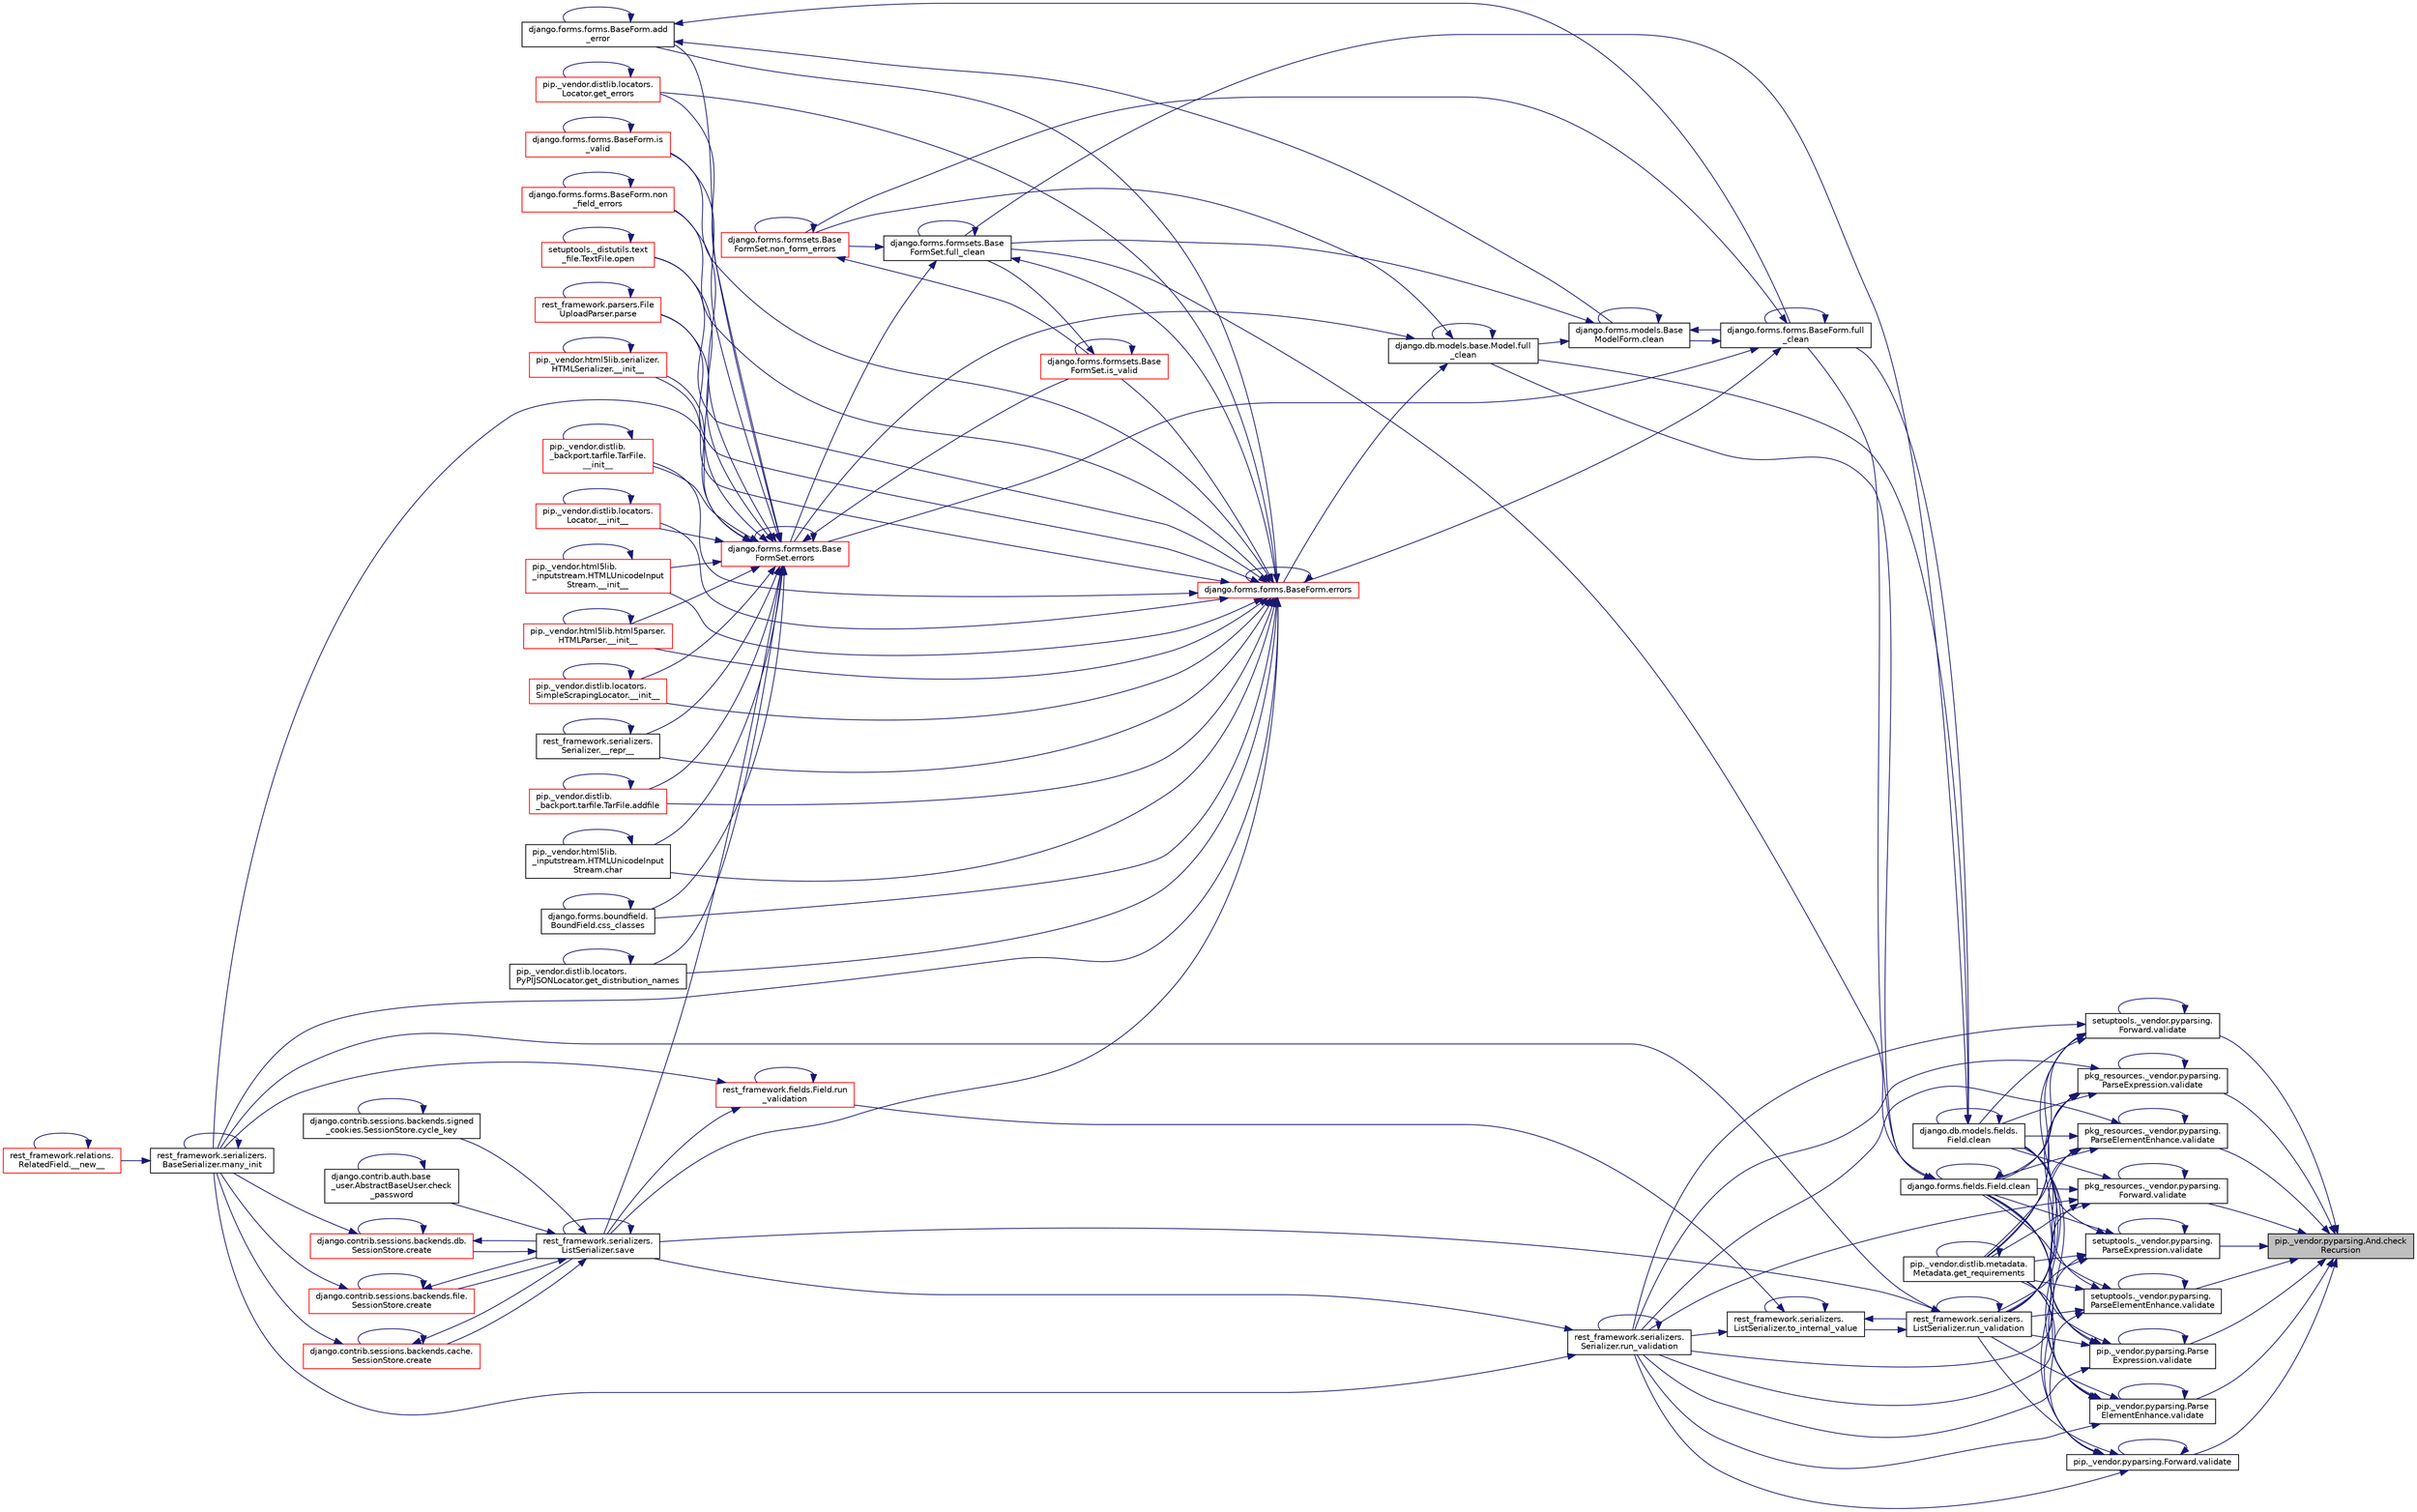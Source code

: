 digraph "pip._vendor.pyparsing.And.checkRecursion"
{
 // LATEX_PDF_SIZE
  edge [fontname="Helvetica",fontsize="10",labelfontname="Helvetica",labelfontsize="10"];
  node [fontname="Helvetica",fontsize="10",shape=record];
  rankdir="RL";
  Node1 [label="pip._vendor.pyparsing.And.check\lRecursion",height=0.2,width=0.4,color="black", fillcolor="grey75", style="filled", fontcolor="black",tooltip=" "];
  Node1 -> Node2 [dir="back",color="midnightblue",fontsize="10",style="solid",fontname="Helvetica"];
  Node2 [label="pkg_resources._vendor.pyparsing.\lParseExpression.validate",height=0.2,width=0.4,color="black", fillcolor="white", style="filled",URL="$d4/d3a/classpkg__resources_1_1__vendor_1_1pyparsing_1_1_parse_expression.html#a1b1f5c9a08dd00461b991465cc5e2fd6",tooltip=" "];
  Node2 -> Node3 [dir="back",color="midnightblue",fontsize="10",style="solid",fontname="Helvetica"];
  Node3 [label="django.forms.fields.Field.clean",height=0.2,width=0.4,color="black", fillcolor="white", style="filled",URL="$d2/d0d/classdjango_1_1forms_1_1fields_1_1_field.html#ac067d0195ef0f3a2c37b00ec6118c25a",tooltip=" "];
  Node3 -> Node3 [dir="back",color="midnightblue",fontsize="10",style="solid",fontname="Helvetica"];
  Node3 -> Node4 [dir="back",color="midnightblue",fontsize="10",style="solid",fontname="Helvetica"];
  Node4 [label="django.forms.forms.BaseForm.full\l_clean",height=0.2,width=0.4,color="black", fillcolor="white", style="filled",URL="$d8/d44/classdjango_1_1forms_1_1forms_1_1_base_form.html#acb359d947a031d78659b4d55addd67fc",tooltip=" "];
  Node4 -> Node5 [dir="back",color="midnightblue",fontsize="10",style="solid",fontname="Helvetica"];
  Node5 [label="django.forms.models.Base\lModelForm.clean",height=0.2,width=0.4,color="black", fillcolor="white", style="filled",URL="$d8/dd8/classdjango_1_1forms_1_1models_1_1_base_model_form.html#abbcddac6d29c87ce3f49fba983f5df0a",tooltip=" "];
  Node5 -> Node5 [dir="back",color="midnightblue",fontsize="10",style="solid",fontname="Helvetica"];
  Node5 -> Node4 [dir="back",color="midnightblue",fontsize="10",style="solid",fontname="Helvetica"];
  Node5 -> Node6 [dir="back",color="midnightblue",fontsize="10",style="solid",fontname="Helvetica"];
  Node6 [label="django.forms.formsets.Base\lFormSet.full_clean",height=0.2,width=0.4,color="black", fillcolor="white", style="filled",URL="$d5/d7f/classdjango_1_1forms_1_1formsets_1_1_base_form_set.html#ab85a836f8efaf3f794e9c34d427967f7",tooltip=" "];
  Node6 -> Node7 [dir="back",color="midnightblue",fontsize="10",style="solid",fontname="Helvetica"];
  Node7 [label="django.forms.forms.BaseForm.errors",height=0.2,width=0.4,color="red", fillcolor="white", style="filled",URL="$d8/d44/classdjango_1_1forms_1_1forms_1_1_base_form.html#ad1f2f603258fa86762632a8c17fe5aa8",tooltip=" "];
  Node7 -> Node8 [dir="back",color="midnightblue",fontsize="10",style="solid",fontname="Helvetica"];
  Node8 [label="pip._vendor.html5lib.serializer.\lHTMLSerializer.__init__",height=0.2,width=0.4,color="red", fillcolor="white", style="filled",URL="$d1/d17/classpip_1_1__vendor_1_1html5lib_1_1serializer_1_1_h_t_m_l_serializer.html#ae1f820664d0ba0b48b7b321577f1e996",tooltip=" "];
  Node8 -> Node8 [dir="back",color="midnightblue",fontsize="10",style="solid",fontname="Helvetica"];
  Node7 -> Node143 [dir="back",color="midnightblue",fontsize="10",style="solid",fontname="Helvetica"];
  Node143 [label="pip._vendor.distlib.\l_backport.tarfile.TarFile.\l__init__",height=0.2,width=0.4,color="red", fillcolor="white", style="filled",URL="$d7/d1d/classpip_1_1__vendor_1_1distlib_1_1__backport_1_1tarfile_1_1_tar_file.html#a1dda6d9be63b3ae8186ae388015c11ff",tooltip=" "];
  Node143 -> Node143 [dir="back",color="midnightblue",fontsize="10",style="solid",fontname="Helvetica"];
  Node7 -> Node144 [dir="back",color="midnightblue",fontsize="10",style="solid",fontname="Helvetica"];
  Node144 [label="pip._vendor.distlib.locators.\lLocator.__init__",height=0.2,width=0.4,color="red", fillcolor="white", style="filled",URL="$df/dda/classpip_1_1__vendor_1_1distlib_1_1locators_1_1_locator.html#af37665238a4ad058e6b2e4d6b77d0ffc",tooltip=" "];
  Node144 -> Node144 [dir="back",color="midnightblue",fontsize="10",style="solid",fontname="Helvetica"];
  Node7 -> Node85 [dir="back",color="midnightblue",fontsize="10",style="solid",fontname="Helvetica"];
  Node85 [label="pip._vendor.html5lib.\l_inputstream.HTMLUnicodeInput\lStream.__init__",height=0.2,width=0.4,color="red", fillcolor="white", style="filled",URL="$de/dab/classpip_1_1__vendor_1_1html5lib_1_1__inputstream_1_1_h_t_m_l_unicode_input_stream.html#aae329b9a8ec6d32fbe6de851cf40357c",tooltip=" "];
  Node85 -> Node85 [dir="back",color="midnightblue",fontsize="10",style="solid",fontname="Helvetica"];
  Node7 -> Node87 [dir="back",color="midnightblue",fontsize="10",style="solid",fontname="Helvetica"];
  Node87 [label="pip._vendor.html5lib.html5parser.\lHTMLParser.__init__",height=0.2,width=0.4,color="red", fillcolor="white", style="filled",URL="$dd/dcc/classpip_1_1__vendor_1_1html5lib_1_1html5parser_1_1_h_t_m_l_parser.html#ad9b0cd5d2f6a8f940f4efc6b6124c9be",tooltip=" "];
  Node87 -> Node87 [dir="back",color="midnightblue",fontsize="10",style="solid",fontname="Helvetica"];
  Node7 -> Node145 [dir="back",color="midnightblue",fontsize="10",style="solid",fontname="Helvetica"];
  Node145 [label="pip._vendor.distlib.locators.\lSimpleScrapingLocator.__init__",height=0.2,width=0.4,color="red", fillcolor="white", style="filled",URL="$d6/d82/classpip_1_1__vendor_1_1distlib_1_1locators_1_1_simple_scraping_locator.html#a7a4c50e47ae95046ff9f9da7aeb8a391",tooltip=" "];
  Node145 -> Node145 [dir="back",color="midnightblue",fontsize="10",style="solid",fontname="Helvetica"];
  Node7 -> Node146 [dir="back",color="midnightblue",fontsize="10",style="solid",fontname="Helvetica"];
  Node146 [label="rest_framework.serializers.\lSerializer.__repr__",height=0.2,width=0.4,color="black", fillcolor="white", style="filled",URL="$de/daf/classrest__framework_1_1serializers_1_1_serializer.html#aa4601d5e8fecc97212d2f753b9c44cc7",tooltip=" "];
  Node146 -> Node146 [dir="back",color="midnightblue",fontsize="10",style="solid",fontname="Helvetica"];
  Node7 -> Node147 [dir="back",color="midnightblue",fontsize="10",style="solid",fontname="Helvetica"];
  Node147 [label="django.forms.forms.BaseForm.add\l_error",height=0.2,width=0.4,color="black", fillcolor="white", style="filled",URL="$d8/d44/classdjango_1_1forms_1_1forms_1_1_base_form.html#acf2237ac07f8871141489ce1ae752f76",tooltip=" "];
  Node147 -> Node147 [dir="back",color="midnightblue",fontsize="10",style="solid",fontname="Helvetica"];
  Node147 -> Node5 [dir="back",color="midnightblue",fontsize="10",style="solid",fontname="Helvetica"];
  Node147 -> Node4 [dir="back",color="midnightblue",fontsize="10",style="solid",fontname="Helvetica"];
  Node7 -> Node148 [dir="back",color="midnightblue",fontsize="10",style="solid",fontname="Helvetica"];
  Node148 [label="pip._vendor.distlib.\l_backport.tarfile.TarFile.addfile",height=0.2,width=0.4,color="red", fillcolor="white", style="filled",URL="$d7/d1d/classpip_1_1__vendor_1_1distlib_1_1__backport_1_1tarfile_1_1_tar_file.html#a9f460122e2a988ec31b0e1a7a2d18244",tooltip=" "];
  Node148 -> Node148 [dir="back",color="midnightblue",fontsize="10",style="solid",fontname="Helvetica"];
  Node7 -> Node150 [dir="back",color="midnightblue",fontsize="10",style="solid",fontname="Helvetica"];
  Node150 [label="pip._vendor.html5lib.\l_inputstream.HTMLUnicodeInput\lStream.char",height=0.2,width=0.4,color="black", fillcolor="white", style="filled",URL="$de/dab/classpip_1_1__vendor_1_1html5lib_1_1__inputstream_1_1_h_t_m_l_unicode_input_stream.html#a6078d7bf2b9ee2304ba083f762440a83",tooltip=" "];
  Node150 -> Node150 [dir="back",color="midnightblue",fontsize="10",style="solid",fontname="Helvetica"];
  Node7 -> Node151 [dir="back",color="midnightblue",fontsize="10",style="solid",fontname="Helvetica"];
  Node151 [label="django.forms.boundfield.\lBoundField.css_classes",height=0.2,width=0.4,color="black", fillcolor="white", style="filled",URL="$da/d92/classdjango_1_1forms_1_1boundfield_1_1_bound_field.html#a957299f7e1f8b9f554188b9b670d0426",tooltip=" "];
  Node151 -> Node151 [dir="back",color="midnightblue",fontsize="10",style="solid",fontname="Helvetica"];
  Node7 -> Node7 [dir="back",color="midnightblue",fontsize="10",style="solid",fontname="Helvetica"];
  Node7 -> Node152 [dir="back",color="midnightblue",fontsize="10",style="solid",fontname="Helvetica"];
  Node152 [label="pip._vendor.distlib.locators.\lPyPIJSONLocator.get_distribution_names",height=0.2,width=0.4,color="black", fillcolor="white", style="filled",URL="$d1/d11/classpip_1_1__vendor_1_1distlib_1_1locators_1_1_py_p_i_j_s_o_n_locator.html#a2a74400546b1af992cc79ae780c014d9",tooltip=" "];
  Node152 -> Node152 [dir="back",color="midnightblue",fontsize="10",style="solid",fontname="Helvetica"];
  Node7 -> Node153 [dir="back",color="midnightblue",fontsize="10",style="solid",fontname="Helvetica"];
  Node153 [label="pip._vendor.distlib.locators.\lLocator.get_errors",height=0.2,width=0.4,color="red", fillcolor="white", style="filled",URL="$df/dda/classpip_1_1__vendor_1_1distlib_1_1locators_1_1_locator.html#a001dcda572c307fbc81dc17c1056df8a",tooltip=" "];
  Node153 -> Node153 [dir="back",color="midnightblue",fontsize="10",style="solid",fontname="Helvetica"];
  Node7 -> Node157 [dir="back",color="midnightblue",fontsize="10",style="solid",fontname="Helvetica"];
  Node157 [label="django.forms.forms.BaseForm.is\l_valid",height=0.2,width=0.4,color="red", fillcolor="white", style="filled",URL="$d8/d44/classdjango_1_1forms_1_1forms_1_1_base_form.html#a372b23ad4096720b6f27077eab1b0b89",tooltip=" "];
  Node157 -> Node157 [dir="back",color="midnightblue",fontsize="10",style="solid",fontname="Helvetica"];
  Node7 -> Node199 [dir="back",color="midnightblue",fontsize="10",style="solid",fontname="Helvetica"];
  Node199 [label="django.forms.formsets.Base\lFormSet.is_valid",height=0.2,width=0.4,color="red", fillcolor="white", style="filled",URL="$d5/d7f/classdjango_1_1forms_1_1formsets_1_1_base_form_set.html#ac556f386c1300678a3d58cbe8e9c7bef",tooltip=" "];
  Node199 -> Node6 [dir="back",color="midnightblue",fontsize="10",style="solid",fontname="Helvetica"];
  Node199 -> Node199 [dir="back",color="midnightblue",fontsize="10",style="solid",fontname="Helvetica"];
  Node7 -> Node174 [dir="back",color="midnightblue",fontsize="10",style="solid",fontname="Helvetica"];
  Node174 [label="rest_framework.serializers.\lBaseSerializer.many_init",height=0.2,width=0.4,color="black", fillcolor="white", style="filled",URL="$d9/de7/classrest__framework_1_1serializers_1_1_base_serializer.html#aa66062b6866b3306c40d310e19b25971",tooltip=" "];
  Node174 -> Node175 [dir="back",color="midnightblue",fontsize="10",style="solid",fontname="Helvetica"];
  Node175 [label="rest_framework.relations.\lRelatedField.__new__",height=0.2,width=0.4,color="red", fillcolor="white", style="filled",URL="$d4/d5c/classrest__framework_1_1relations_1_1_related_field.html#a9c0045d2dbd9499413a1f48f03f74d1a",tooltip=" "];
  Node175 -> Node175 [dir="back",color="midnightblue",fontsize="10",style="solid",fontname="Helvetica"];
  Node174 -> Node174 [dir="back",color="midnightblue",fontsize="10",style="solid",fontname="Helvetica"];
  Node7 -> Node200 [dir="back",color="midnightblue",fontsize="10",style="solid",fontname="Helvetica"];
  Node200 [label="django.forms.forms.BaseForm.non\l_field_errors",height=0.2,width=0.4,color="red", fillcolor="white", style="filled",URL="$d8/d44/classdjango_1_1forms_1_1forms_1_1_base_form.html#abc61a5de1f1fc6a524d021877d2cb332",tooltip=" "];
  Node200 -> Node200 [dir="back",color="midnightblue",fontsize="10",style="solid",fontname="Helvetica"];
  Node7 -> Node203 [dir="back",color="midnightblue",fontsize="10",style="solid",fontname="Helvetica"];
  Node203 [label="setuptools._distutils.text\l_file.TextFile.open",height=0.2,width=0.4,color="red", fillcolor="white", style="filled",URL="$da/d41/classsetuptools_1_1__distutils_1_1text__file_1_1_text_file.html#ae603687e438433de3b47c9fc729c2f29",tooltip=" "];
  Node203 -> Node203 [dir="back",color="midnightblue",fontsize="10",style="solid",fontname="Helvetica"];
  Node7 -> Node206 [dir="back",color="midnightblue",fontsize="10",style="solid",fontname="Helvetica"];
  Node206 [label="rest_framework.parsers.File\lUploadParser.parse",height=0.2,width=0.4,color="red", fillcolor="white", style="filled",URL="$d5/d4e/classrest__framework_1_1parsers_1_1_file_upload_parser.html#ad1e3e1c76e8130e42f5d8c93ccfebeb9",tooltip=" "];
  Node206 -> Node206 [dir="back",color="midnightblue",fontsize="10",style="solid",fontname="Helvetica"];
  Node7 -> Node179 [dir="back",color="midnightblue",fontsize="10",style="solid",fontname="Helvetica"];
  Node179 [label="rest_framework.serializers.\lListSerializer.save",height=0.2,width=0.4,color="black", fillcolor="white", style="filled",URL="$d9/dee/classrest__framework_1_1serializers_1_1_list_serializer.html#aae894406720700029ad7bfd9accd04dc",tooltip=" "];
  Node179 -> Node164 [dir="back",color="midnightblue",fontsize="10",style="solid",fontname="Helvetica"];
  Node164 [label="django.contrib.auth.base\l_user.AbstractBaseUser.check\l_password",height=0.2,width=0.4,color="black", fillcolor="white", style="filled",URL="$d6/d40/classdjango_1_1contrib_1_1auth_1_1base__user_1_1_abstract_base_user.html#a22877e4004aca4daed40520695ef91ad",tooltip=" "];
  Node164 -> Node164 [dir="back",color="midnightblue",fontsize="10",style="solid",fontname="Helvetica"];
  Node179 -> Node165 [dir="back",color="midnightblue",fontsize="10",style="solid",fontname="Helvetica"];
  Node165 [label="django.contrib.sessions.backends.cache.\lSessionStore.create",height=0.2,width=0.4,color="red", fillcolor="white", style="filled",URL="$df/d0f/classdjango_1_1contrib_1_1sessions_1_1backends_1_1cache_1_1_session_store.html#a446cd1693bf22269d431e4cfc9424763",tooltip=" "];
  Node165 -> Node165 [dir="back",color="midnightblue",fontsize="10",style="solid",fontname="Helvetica"];
  Node165 -> Node174 [dir="back",color="midnightblue",fontsize="10",style="solid",fontname="Helvetica"];
  Node165 -> Node179 [dir="back",color="midnightblue",fontsize="10",style="solid",fontname="Helvetica"];
  Node179 -> Node178 [dir="back",color="midnightblue",fontsize="10",style="solid",fontname="Helvetica"];
  Node178 [label="django.contrib.sessions.backends.db.\lSessionStore.create",height=0.2,width=0.4,color="red", fillcolor="white", style="filled",URL="$d2/d1a/classdjango_1_1contrib_1_1sessions_1_1backends_1_1db_1_1_session_store.html#abe55542a0377d5cadcaa995ab5983000",tooltip=" "];
  Node178 -> Node178 [dir="back",color="midnightblue",fontsize="10",style="solid",fontname="Helvetica"];
  Node178 -> Node174 [dir="back",color="midnightblue",fontsize="10",style="solid",fontname="Helvetica"];
  Node178 -> Node179 [dir="back",color="midnightblue",fontsize="10",style="solid",fontname="Helvetica"];
  Node179 -> Node180 [dir="back",color="midnightblue",fontsize="10",style="solid",fontname="Helvetica"];
  Node180 [label="django.contrib.sessions.backends.file.\lSessionStore.create",height=0.2,width=0.4,color="red", fillcolor="white", style="filled",URL="$dc/dba/classdjango_1_1contrib_1_1sessions_1_1backends_1_1file_1_1_session_store.html#a24fc651d4a7fdff19e780868a31f0600",tooltip=" "];
  Node180 -> Node180 [dir="back",color="midnightblue",fontsize="10",style="solid",fontname="Helvetica"];
  Node180 -> Node174 [dir="back",color="midnightblue",fontsize="10",style="solid",fontname="Helvetica"];
  Node180 -> Node179 [dir="back",color="midnightblue",fontsize="10",style="solid",fontname="Helvetica"];
  Node179 -> Node182 [dir="back",color="midnightblue",fontsize="10",style="solid",fontname="Helvetica"];
  Node182 [label="django.contrib.sessions.backends.signed\l_cookies.SessionStore.cycle_key",height=0.2,width=0.4,color="black", fillcolor="white", style="filled",URL="$d4/da0/classdjango_1_1contrib_1_1sessions_1_1backends_1_1signed__cookies_1_1_session_store.html#af2644b7249beaf95b74d8a2dea6fb38f",tooltip=" "];
  Node182 -> Node182 [dir="back",color="midnightblue",fontsize="10",style="solid",fontname="Helvetica"];
  Node179 -> Node179 [dir="back",color="midnightblue",fontsize="10",style="solid",fontname="Helvetica"];
  Node6 -> Node142 [dir="back",color="midnightblue",fontsize="10",style="solid",fontname="Helvetica"];
  Node142 [label="django.forms.formsets.Base\lFormSet.errors",height=0.2,width=0.4,color="red", fillcolor="white", style="filled",URL="$d5/d7f/classdjango_1_1forms_1_1formsets_1_1_base_form_set.html#a3beee57c0d0f934ac19a621dfa83193c",tooltip=" "];
  Node142 -> Node8 [dir="back",color="midnightblue",fontsize="10",style="solid",fontname="Helvetica"];
  Node142 -> Node143 [dir="back",color="midnightblue",fontsize="10",style="solid",fontname="Helvetica"];
  Node142 -> Node144 [dir="back",color="midnightblue",fontsize="10",style="solid",fontname="Helvetica"];
  Node142 -> Node85 [dir="back",color="midnightblue",fontsize="10",style="solid",fontname="Helvetica"];
  Node142 -> Node87 [dir="back",color="midnightblue",fontsize="10",style="solid",fontname="Helvetica"];
  Node142 -> Node145 [dir="back",color="midnightblue",fontsize="10",style="solid",fontname="Helvetica"];
  Node142 -> Node146 [dir="back",color="midnightblue",fontsize="10",style="solid",fontname="Helvetica"];
  Node142 -> Node147 [dir="back",color="midnightblue",fontsize="10",style="solid",fontname="Helvetica"];
  Node142 -> Node148 [dir="back",color="midnightblue",fontsize="10",style="solid",fontname="Helvetica"];
  Node142 -> Node150 [dir="back",color="midnightblue",fontsize="10",style="solid",fontname="Helvetica"];
  Node142 -> Node151 [dir="back",color="midnightblue",fontsize="10",style="solid",fontname="Helvetica"];
  Node142 -> Node142 [dir="back",color="midnightblue",fontsize="10",style="solid",fontname="Helvetica"];
  Node142 -> Node152 [dir="back",color="midnightblue",fontsize="10",style="solid",fontname="Helvetica"];
  Node142 -> Node153 [dir="back",color="midnightblue",fontsize="10",style="solid",fontname="Helvetica"];
  Node142 -> Node157 [dir="back",color="midnightblue",fontsize="10",style="solid",fontname="Helvetica"];
  Node142 -> Node199 [dir="back",color="midnightblue",fontsize="10",style="solid",fontname="Helvetica"];
  Node142 -> Node174 [dir="back",color="midnightblue",fontsize="10",style="solid",fontname="Helvetica"];
  Node142 -> Node200 [dir="back",color="midnightblue",fontsize="10",style="solid",fontname="Helvetica"];
  Node142 -> Node203 [dir="back",color="midnightblue",fontsize="10",style="solid",fontname="Helvetica"];
  Node142 -> Node206 [dir="back",color="midnightblue",fontsize="10",style="solid",fontname="Helvetica"];
  Node142 -> Node179 [dir="back",color="midnightblue",fontsize="10",style="solid",fontname="Helvetica"];
  Node6 -> Node6 [dir="back",color="midnightblue",fontsize="10",style="solid",fontname="Helvetica"];
  Node6 -> Node359 [dir="back",color="midnightblue",fontsize="10",style="solid",fontname="Helvetica"];
  Node359 [label="django.forms.formsets.Base\lFormSet.non_form_errors",height=0.2,width=0.4,color="red", fillcolor="white", style="filled",URL="$d5/d7f/classdjango_1_1forms_1_1formsets_1_1_base_form_set.html#a1d05547548a4662138e11e22e4795f52",tooltip=" "];
  Node359 -> Node199 [dir="back",color="midnightblue",fontsize="10",style="solid",fontname="Helvetica"];
  Node359 -> Node359 [dir="back",color="midnightblue",fontsize="10",style="solid",fontname="Helvetica"];
  Node5 -> Node141 [dir="back",color="midnightblue",fontsize="10",style="solid",fontname="Helvetica"];
  Node141 [label="django.db.models.base.Model.full\l_clean",height=0.2,width=0.4,color="black", fillcolor="white", style="filled",URL="$da/d39/classdjango_1_1db_1_1models_1_1base_1_1_model.html#a29e9a703ef45c4d00285f419164ae278",tooltip=" "];
  Node141 -> Node7 [dir="back",color="midnightblue",fontsize="10",style="solid",fontname="Helvetica"];
  Node141 -> Node142 [dir="back",color="midnightblue",fontsize="10",style="solid",fontname="Helvetica"];
  Node141 -> Node141 [dir="back",color="midnightblue",fontsize="10",style="solid",fontname="Helvetica"];
  Node141 -> Node359 [dir="back",color="midnightblue",fontsize="10",style="solid",fontname="Helvetica"];
  Node4 -> Node7 [dir="back",color="midnightblue",fontsize="10",style="solid",fontname="Helvetica"];
  Node4 -> Node142 [dir="back",color="midnightblue",fontsize="10",style="solid",fontname="Helvetica"];
  Node4 -> Node4 [dir="back",color="midnightblue",fontsize="10",style="solid",fontname="Helvetica"];
  Node4 -> Node359 [dir="back",color="midnightblue",fontsize="10",style="solid",fontname="Helvetica"];
  Node3 -> Node6 [dir="back",color="midnightblue",fontsize="10",style="solid",fontname="Helvetica"];
  Node3 -> Node141 [dir="back",color="midnightblue",fontsize="10",style="solid",fontname="Helvetica"];
  Node2 -> Node544 [dir="back",color="midnightblue",fontsize="10",style="solid",fontname="Helvetica"];
  Node544 [label="django.db.models.fields.\lField.clean",height=0.2,width=0.4,color="black", fillcolor="white", style="filled",URL="$db/d75/classdjango_1_1db_1_1models_1_1fields_1_1_field.html#ae5e0fc7f93205a2b790c69ad2de9c0c5",tooltip=" "];
  Node544 -> Node544 [dir="back",color="midnightblue",fontsize="10",style="solid",fontname="Helvetica"];
  Node544 -> Node4 [dir="back",color="midnightblue",fontsize="10",style="solid",fontname="Helvetica"];
  Node544 -> Node6 [dir="back",color="midnightblue",fontsize="10",style="solid",fontname="Helvetica"];
  Node544 -> Node141 [dir="back",color="midnightblue",fontsize="10",style="solid",fontname="Helvetica"];
  Node2 -> Node545 [dir="back",color="midnightblue",fontsize="10",style="solid",fontname="Helvetica"];
  Node545 [label="pip._vendor.distlib.metadata.\lMetadata.get_requirements",height=0.2,width=0.4,color="black", fillcolor="white", style="filled",URL="$d3/df6/classpip_1_1__vendor_1_1distlib_1_1metadata_1_1_metadata.html#a372528ac411fd419ac0f6ff4306e7290",tooltip=" "];
  Node545 -> Node545 [dir="back",color="midnightblue",fontsize="10",style="solid",fontname="Helvetica"];
  Node2 -> Node380 [dir="back",color="midnightblue",fontsize="10",style="solid",fontname="Helvetica"];
  Node380 [label="rest_framework.serializers.\lSerializer.run_validation",height=0.2,width=0.4,color="black", fillcolor="white", style="filled",URL="$de/daf/classrest__framework_1_1serializers_1_1_serializer.html#a4ba93749a73234e807f686e27e44f641",tooltip=" "];
  Node380 -> Node174 [dir="back",color="midnightblue",fontsize="10",style="solid",fontname="Helvetica"];
  Node380 -> Node380 [dir="back",color="midnightblue",fontsize="10",style="solid",fontname="Helvetica"];
  Node380 -> Node179 [dir="back",color="midnightblue",fontsize="10",style="solid",fontname="Helvetica"];
  Node2 -> Node381 [dir="back",color="midnightblue",fontsize="10",style="solid",fontname="Helvetica"];
  Node381 [label="rest_framework.serializers.\lListSerializer.run_validation",height=0.2,width=0.4,color="black", fillcolor="white", style="filled",URL="$d9/dee/classrest__framework_1_1serializers_1_1_list_serializer.html#a76cb05211ed1c5441dc50ccbde70a315",tooltip=" "];
  Node381 -> Node174 [dir="back",color="midnightblue",fontsize="10",style="solid",fontname="Helvetica"];
  Node381 -> Node381 [dir="back",color="midnightblue",fontsize="10",style="solid",fontname="Helvetica"];
  Node381 -> Node179 [dir="back",color="midnightblue",fontsize="10",style="solid",fontname="Helvetica"];
  Node381 -> Node382 [dir="back",color="midnightblue",fontsize="10",style="solid",fontname="Helvetica"];
  Node382 [label="rest_framework.serializers.\lListSerializer.to_internal_value",height=0.2,width=0.4,color="black", fillcolor="white", style="filled",URL="$d9/dee/classrest__framework_1_1serializers_1_1_list_serializer.html#a2c58eccbbb61da1152f05b67827a94e5",tooltip=" "];
  Node382 -> Node376 [dir="back",color="midnightblue",fontsize="10",style="solid",fontname="Helvetica"];
  Node376 [label="rest_framework.fields.Field.run\l_validation",height=0.2,width=0.4,color="red", fillcolor="white", style="filled",URL="$d9/d53/classrest__framework_1_1fields_1_1_field.html#a0d839e2f6f6cabb5a6cdc7c27a03f306",tooltip=" "];
  Node376 -> Node174 [dir="back",color="midnightblue",fontsize="10",style="solid",fontname="Helvetica"];
  Node376 -> Node376 [dir="back",color="midnightblue",fontsize="10",style="solid",fontname="Helvetica"];
  Node376 -> Node179 [dir="back",color="midnightblue",fontsize="10",style="solid",fontname="Helvetica"];
  Node382 -> Node380 [dir="back",color="midnightblue",fontsize="10",style="solid",fontname="Helvetica"];
  Node382 -> Node381 [dir="back",color="midnightblue",fontsize="10",style="solid",fontname="Helvetica"];
  Node382 -> Node382 [dir="back",color="midnightblue",fontsize="10",style="solid",fontname="Helvetica"];
  Node2 -> Node2 [dir="back",color="midnightblue",fontsize="10",style="solid",fontname="Helvetica"];
  Node1 -> Node678 [dir="back",color="midnightblue",fontsize="10",style="solid",fontname="Helvetica"];
  Node678 [label="pkg_resources._vendor.pyparsing.\lParseElementEnhance.validate",height=0.2,width=0.4,color="black", fillcolor="white", style="filled",URL="$d4/d4b/classpkg__resources_1_1__vendor_1_1pyparsing_1_1_parse_element_enhance.html#a84ea6a2aac0f4058a4e989a4284010d5",tooltip=" "];
  Node678 -> Node3 [dir="back",color="midnightblue",fontsize="10",style="solid",fontname="Helvetica"];
  Node678 -> Node544 [dir="back",color="midnightblue",fontsize="10",style="solid",fontname="Helvetica"];
  Node678 -> Node545 [dir="back",color="midnightblue",fontsize="10",style="solid",fontname="Helvetica"];
  Node678 -> Node380 [dir="back",color="midnightblue",fontsize="10",style="solid",fontname="Helvetica"];
  Node678 -> Node381 [dir="back",color="midnightblue",fontsize="10",style="solid",fontname="Helvetica"];
  Node678 -> Node678 [dir="back",color="midnightblue",fontsize="10",style="solid",fontname="Helvetica"];
  Node1 -> Node679 [dir="back",color="midnightblue",fontsize="10",style="solid",fontname="Helvetica"];
  Node679 [label="pkg_resources._vendor.pyparsing.\lForward.validate",height=0.2,width=0.4,color="black", fillcolor="white", style="filled",URL="$da/d8a/classpkg__resources_1_1__vendor_1_1pyparsing_1_1_forward.html#a59125ffa3d42492c89e898fc40e3d018",tooltip=" "];
  Node679 -> Node3 [dir="back",color="midnightblue",fontsize="10",style="solid",fontname="Helvetica"];
  Node679 -> Node544 [dir="back",color="midnightblue",fontsize="10",style="solid",fontname="Helvetica"];
  Node679 -> Node545 [dir="back",color="midnightblue",fontsize="10",style="solid",fontname="Helvetica"];
  Node679 -> Node380 [dir="back",color="midnightblue",fontsize="10",style="solid",fontname="Helvetica"];
  Node679 -> Node381 [dir="back",color="midnightblue",fontsize="10",style="solid",fontname="Helvetica"];
  Node679 -> Node679 [dir="back",color="midnightblue",fontsize="10",style="solid",fontname="Helvetica"];
  Node1 -> Node680 [dir="back",color="midnightblue",fontsize="10",style="solid",fontname="Helvetica"];
  Node680 [label="setuptools._vendor.pyparsing.\lParseExpression.validate",height=0.2,width=0.4,color="black", fillcolor="white", style="filled",URL="$d5/d4b/classsetuptools_1_1__vendor_1_1pyparsing_1_1_parse_expression.html#afd00af0802389bfdf4ece57c5b934ede",tooltip=" "];
  Node680 -> Node3 [dir="back",color="midnightblue",fontsize="10",style="solid",fontname="Helvetica"];
  Node680 -> Node544 [dir="back",color="midnightblue",fontsize="10",style="solid",fontname="Helvetica"];
  Node680 -> Node545 [dir="back",color="midnightblue",fontsize="10",style="solid",fontname="Helvetica"];
  Node680 -> Node380 [dir="back",color="midnightblue",fontsize="10",style="solid",fontname="Helvetica"];
  Node680 -> Node381 [dir="back",color="midnightblue",fontsize="10",style="solid",fontname="Helvetica"];
  Node680 -> Node680 [dir="back",color="midnightblue",fontsize="10",style="solid",fontname="Helvetica"];
  Node1 -> Node681 [dir="back",color="midnightblue",fontsize="10",style="solid",fontname="Helvetica"];
  Node681 [label="setuptools._vendor.pyparsing.\lParseElementEnhance.validate",height=0.2,width=0.4,color="black", fillcolor="white", style="filled",URL="$d2/daf/classsetuptools_1_1__vendor_1_1pyparsing_1_1_parse_element_enhance.html#a70e4a0d7327720444d26654ee616e35d",tooltip=" "];
  Node681 -> Node3 [dir="back",color="midnightblue",fontsize="10",style="solid",fontname="Helvetica"];
  Node681 -> Node544 [dir="back",color="midnightblue",fontsize="10",style="solid",fontname="Helvetica"];
  Node681 -> Node545 [dir="back",color="midnightblue",fontsize="10",style="solid",fontname="Helvetica"];
  Node681 -> Node380 [dir="back",color="midnightblue",fontsize="10",style="solid",fontname="Helvetica"];
  Node681 -> Node381 [dir="back",color="midnightblue",fontsize="10",style="solid",fontname="Helvetica"];
  Node681 -> Node681 [dir="back",color="midnightblue",fontsize="10",style="solid",fontname="Helvetica"];
  Node1 -> Node682 [dir="back",color="midnightblue",fontsize="10",style="solid",fontname="Helvetica"];
  Node682 [label="setuptools._vendor.pyparsing.\lForward.validate",height=0.2,width=0.4,color="black", fillcolor="white", style="filled",URL="$d2/ddc/classsetuptools_1_1__vendor_1_1pyparsing_1_1_forward.html#a5909b6cd69413a1118fced026cbdac6f",tooltip=" "];
  Node682 -> Node3 [dir="back",color="midnightblue",fontsize="10",style="solid",fontname="Helvetica"];
  Node682 -> Node544 [dir="back",color="midnightblue",fontsize="10",style="solid",fontname="Helvetica"];
  Node682 -> Node545 [dir="back",color="midnightblue",fontsize="10",style="solid",fontname="Helvetica"];
  Node682 -> Node380 [dir="back",color="midnightblue",fontsize="10",style="solid",fontname="Helvetica"];
  Node682 -> Node381 [dir="back",color="midnightblue",fontsize="10",style="solid",fontname="Helvetica"];
  Node682 -> Node682 [dir="back",color="midnightblue",fontsize="10",style="solid",fontname="Helvetica"];
  Node1 -> Node683 [dir="back",color="midnightblue",fontsize="10",style="solid",fontname="Helvetica"];
  Node683 [label="pip._vendor.pyparsing.Parse\lExpression.validate",height=0.2,width=0.4,color="black", fillcolor="white", style="filled",URL="$d3/d90/classpip_1_1__vendor_1_1pyparsing_1_1_parse_expression.html#abfc553417d873dec8d747e9673bbe55d",tooltip=" "];
  Node683 -> Node3 [dir="back",color="midnightblue",fontsize="10",style="solid",fontname="Helvetica"];
  Node683 -> Node544 [dir="back",color="midnightblue",fontsize="10",style="solid",fontname="Helvetica"];
  Node683 -> Node545 [dir="back",color="midnightblue",fontsize="10",style="solid",fontname="Helvetica"];
  Node683 -> Node380 [dir="back",color="midnightblue",fontsize="10",style="solid",fontname="Helvetica"];
  Node683 -> Node381 [dir="back",color="midnightblue",fontsize="10",style="solid",fontname="Helvetica"];
  Node683 -> Node683 [dir="back",color="midnightblue",fontsize="10",style="solid",fontname="Helvetica"];
  Node1 -> Node684 [dir="back",color="midnightblue",fontsize="10",style="solid",fontname="Helvetica"];
  Node684 [label="pip._vendor.pyparsing.Parse\lElementEnhance.validate",height=0.2,width=0.4,color="black", fillcolor="white", style="filled",URL="$da/df0/classpip_1_1__vendor_1_1pyparsing_1_1_parse_element_enhance.html#a99875cec6faba740c439775891018963",tooltip=" "];
  Node684 -> Node3 [dir="back",color="midnightblue",fontsize="10",style="solid",fontname="Helvetica"];
  Node684 -> Node544 [dir="back",color="midnightblue",fontsize="10",style="solid",fontname="Helvetica"];
  Node684 -> Node545 [dir="back",color="midnightblue",fontsize="10",style="solid",fontname="Helvetica"];
  Node684 -> Node380 [dir="back",color="midnightblue",fontsize="10",style="solid",fontname="Helvetica"];
  Node684 -> Node381 [dir="back",color="midnightblue",fontsize="10",style="solid",fontname="Helvetica"];
  Node684 -> Node684 [dir="back",color="midnightblue",fontsize="10",style="solid",fontname="Helvetica"];
  Node1 -> Node685 [dir="back",color="midnightblue",fontsize="10",style="solid",fontname="Helvetica"];
  Node685 [label="pip._vendor.pyparsing.Forward.validate",height=0.2,width=0.4,color="black", fillcolor="white", style="filled",URL="$de/dd9/classpip_1_1__vendor_1_1pyparsing_1_1_forward.html#a6ce255d231e9eddd8d30f245fef7f4bf",tooltip=" "];
  Node685 -> Node3 [dir="back",color="midnightblue",fontsize="10",style="solid",fontname="Helvetica"];
  Node685 -> Node544 [dir="back",color="midnightblue",fontsize="10",style="solid",fontname="Helvetica"];
  Node685 -> Node545 [dir="back",color="midnightblue",fontsize="10",style="solid",fontname="Helvetica"];
  Node685 -> Node380 [dir="back",color="midnightblue",fontsize="10",style="solid",fontname="Helvetica"];
  Node685 -> Node381 [dir="back",color="midnightblue",fontsize="10",style="solid",fontname="Helvetica"];
  Node685 -> Node685 [dir="back",color="midnightblue",fontsize="10",style="solid",fontname="Helvetica"];
}
